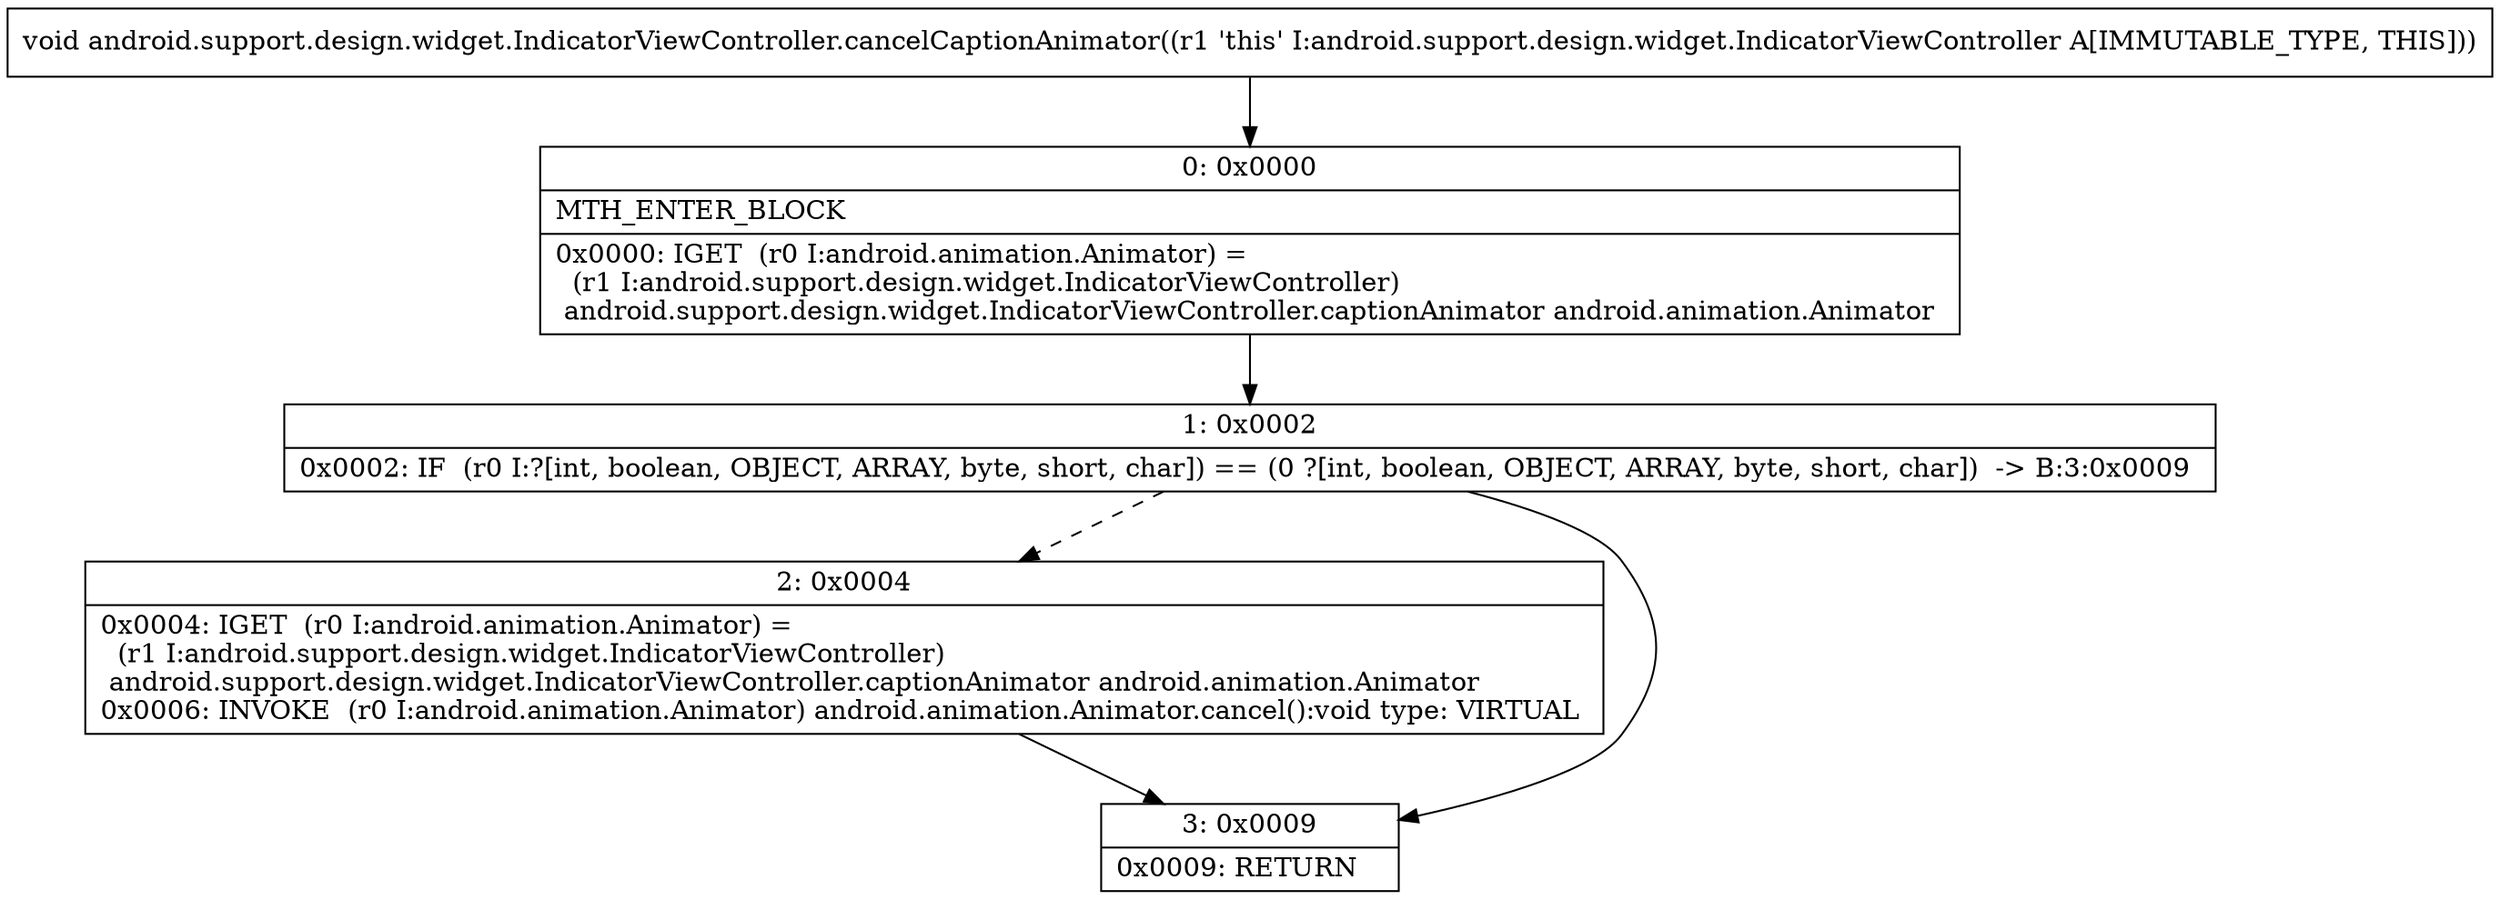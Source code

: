 digraph "CFG forandroid.support.design.widget.IndicatorViewController.cancelCaptionAnimator()V" {
Node_0 [shape=record,label="{0\:\ 0x0000|MTH_ENTER_BLOCK\l|0x0000: IGET  (r0 I:android.animation.Animator) = \l  (r1 I:android.support.design.widget.IndicatorViewController)\l android.support.design.widget.IndicatorViewController.captionAnimator android.animation.Animator \l}"];
Node_1 [shape=record,label="{1\:\ 0x0002|0x0002: IF  (r0 I:?[int, boolean, OBJECT, ARRAY, byte, short, char]) == (0 ?[int, boolean, OBJECT, ARRAY, byte, short, char])  \-\> B:3:0x0009 \l}"];
Node_2 [shape=record,label="{2\:\ 0x0004|0x0004: IGET  (r0 I:android.animation.Animator) = \l  (r1 I:android.support.design.widget.IndicatorViewController)\l android.support.design.widget.IndicatorViewController.captionAnimator android.animation.Animator \l0x0006: INVOKE  (r0 I:android.animation.Animator) android.animation.Animator.cancel():void type: VIRTUAL \l}"];
Node_3 [shape=record,label="{3\:\ 0x0009|0x0009: RETURN   \l}"];
MethodNode[shape=record,label="{void android.support.design.widget.IndicatorViewController.cancelCaptionAnimator((r1 'this' I:android.support.design.widget.IndicatorViewController A[IMMUTABLE_TYPE, THIS])) }"];
MethodNode -> Node_0;
Node_0 -> Node_1;
Node_1 -> Node_2[style=dashed];
Node_1 -> Node_3;
Node_2 -> Node_3;
}

